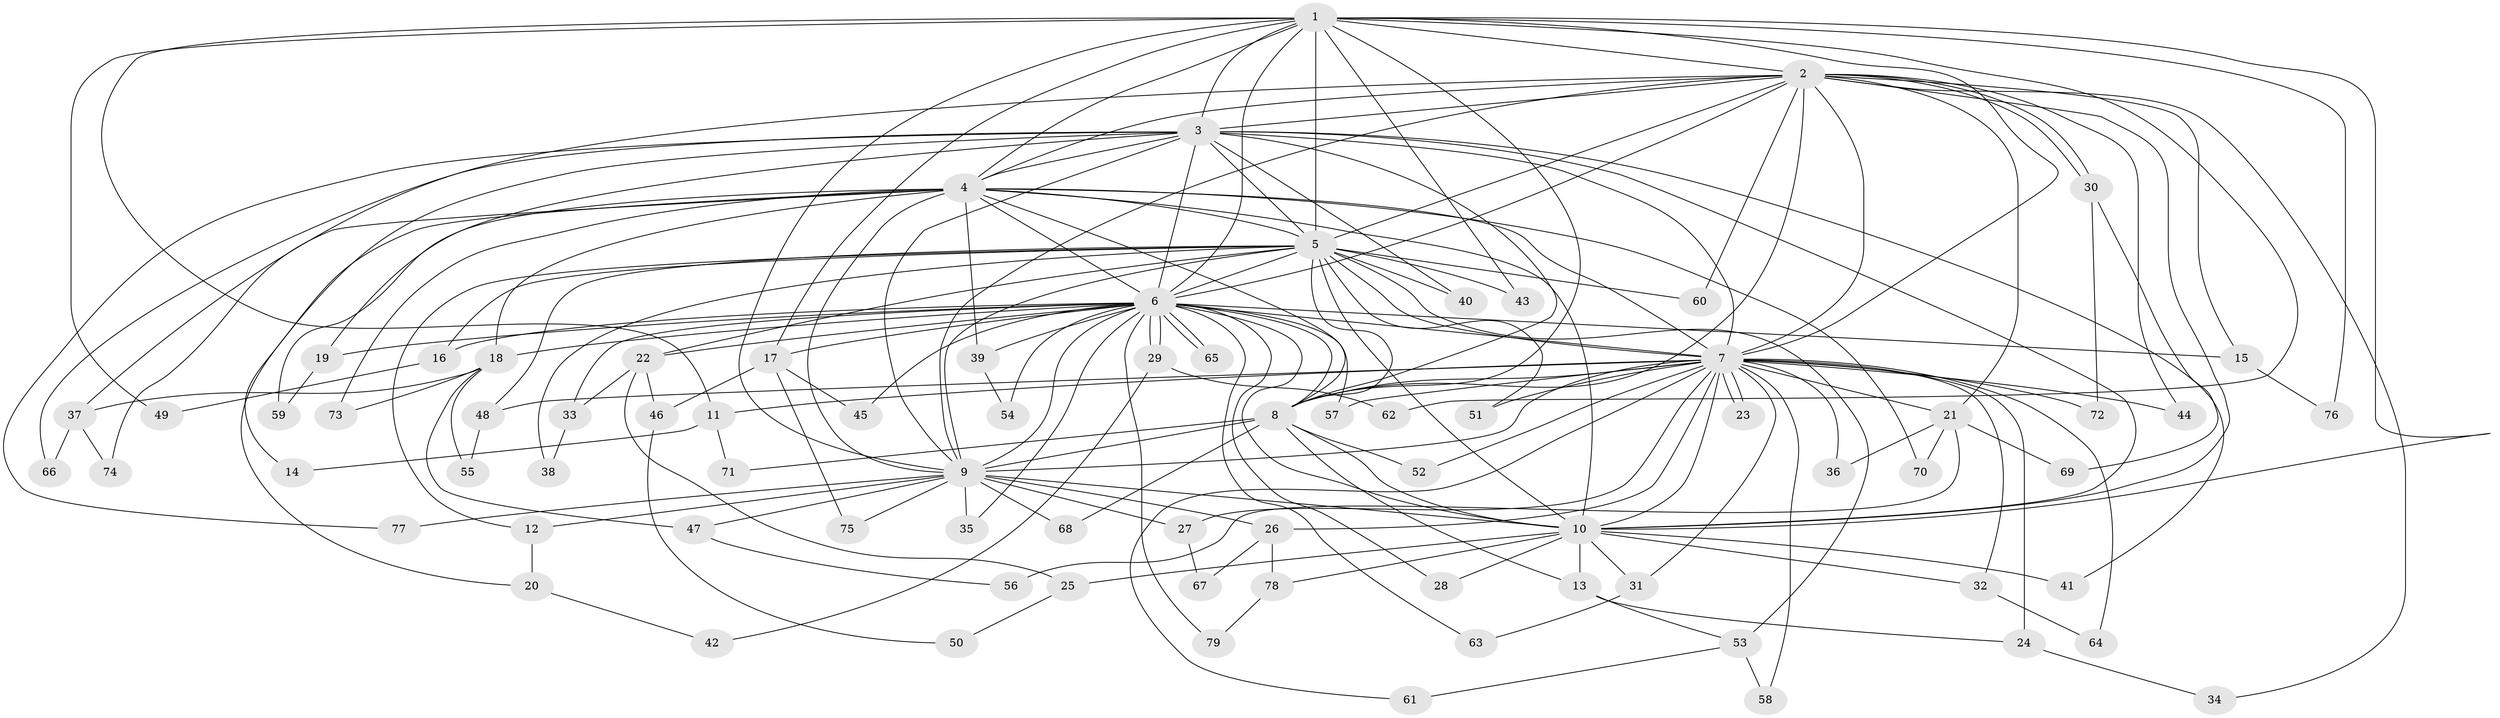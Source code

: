 // Generated by graph-tools (version 1.1) at 2025/13/03/09/25 04:13:55]
// undirected, 79 vertices, 183 edges
graph export_dot {
graph [start="1"]
  node [color=gray90,style=filled];
  1;
  2;
  3;
  4;
  5;
  6;
  7;
  8;
  9;
  10;
  11;
  12;
  13;
  14;
  15;
  16;
  17;
  18;
  19;
  20;
  21;
  22;
  23;
  24;
  25;
  26;
  27;
  28;
  29;
  30;
  31;
  32;
  33;
  34;
  35;
  36;
  37;
  38;
  39;
  40;
  41;
  42;
  43;
  44;
  45;
  46;
  47;
  48;
  49;
  50;
  51;
  52;
  53;
  54;
  55;
  56;
  57;
  58;
  59;
  60;
  61;
  62;
  63;
  64;
  65;
  66;
  67;
  68;
  69;
  70;
  71;
  72;
  73;
  74;
  75;
  76;
  77;
  78;
  79;
  1 -- 2;
  1 -- 3;
  1 -- 4;
  1 -- 5;
  1 -- 6;
  1 -- 7;
  1 -- 8;
  1 -- 9;
  1 -- 10;
  1 -- 11;
  1 -- 17;
  1 -- 43;
  1 -- 49;
  1 -- 62;
  1 -- 76;
  2 -- 3;
  2 -- 4;
  2 -- 5;
  2 -- 6;
  2 -- 7;
  2 -- 8;
  2 -- 9;
  2 -- 10;
  2 -- 15;
  2 -- 21;
  2 -- 30;
  2 -- 30;
  2 -- 34;
  2 -- 37;
  2 -- 44;
  2 -- 60;
  3 -- 4;
  3 -- 5;
  3 -- 6;
  3 -- 7;
  3 -- 8;
  3 -- 9;
  3 -- 10;
  3 -- 14;
  3 -- 19;
  3 -- 40;
  3 -- 41;
  3 -- 66;
  3 -- 77;
  4 -- 5;
  4 -- 6;
  4 -- 7;
  4 -- 8;
  4 -- 9;
  4 -- 10;
  4 -- 18;
  4 -- 20;
  4 -- 39;
  4 -- 59;
  4 -- 70;
  4 -- 73;
  4 -- 74;
  5 -- 6;
  5 -- 7;
  5 -- 8;
  5 -- 9;
  5 -- 10;
  5 -- 12;
  5 -- 16;
  5 -- 22;
  5 -- 38;
  5 -- 40;
  5 -- 43;
  5 -- 48;
  5 -- 51;
  5 -- 53;
  5 -- 60;
  6 -- 7;
  6 -- 8;
  6 -- 9;
  6 -- 10;
  6 -- 15;
  6 -- 16;
  6 -- 17;
  6 -- 18;
  6 -- 19;
  6 -- 22;
  6 -- 28;
  6 -- 29;
  6 -- 29;
  6 -- 33;
  6 -- 35;
  6 -- 39;
  6 -- 45;
  6 -- 54;
  6 -- 57;
  6 -- 63;
  6 -- 65;
  6 -- 65;
  6 -- 79;
  7 -- 8;
  7 -- 9;
  7 -- 10;
  7 -- 11;
  7 -- 21;
  7 -- 23;
  7 -- 23;
  7 -- 24;
  7 -- 26;
  7 -- 27;
  7 -- 31;
  7 -- 32;
  7 -- 36;
  7 -- 44;
  7 -- 48;
  7 -- 51;
  7 -- 52;
  7 -- 57;
  7 -- 58;
  7 -- 61;
  7 -- 64;
  7 -- 72;
  8 -- 9;
  8 -- 10;
  8 -- 13;
  8 -- 52;
  8 -- 68;
  8 -- 71;
  9 -- 10;
  9 -- 12;
  9 -- 26;
  9 -- 27;
  9 -- 35;
  9 -- 47;
  9 -- 68;
  9 -- 75;
  9 -- 77;
  10 -- 13;
  10 -- 25;
  10 -- 28;
  10 -- 31;
  10 -- 32;
  10 -- 41;
  10 -- 78;
  11 -- 14;
  11 -- 71;
  12 -- 20;
  13 -- 24;
  13 -- 53;
  15 -- 76;
  16 -- 49;
  17 -- 45;
  17 -- 46;
  17 -- 75;
  18 -- 37;
  18 -- 47;
  18 -- 55;
  18 -- 73;
  19 -- 59;
  20 -- 42;
  21 -- 36;
  21 -- 56;
  21 -- 69;
  21 -- 70;
  22 -- 25;
  22 -- 33;
  22 -- 46;
  24 -- 34;
  25 -- 50;
  26 -- 67;
  26 -- 78;
  27 -- 67;
  29 -- 42;
  29 -- 62;
  30 -- 69;
  30 -- 72;
  31 -- 63;
  32 -- 64;
  33 -- 38;
  37 -- 66;
  37 -- 74;
  39 -- 54;
  46 -- 50;
  47 -- 56;
  48 -- 55;
  53 -- 58;
  53 -- 61;
  78 -- 79;
}
